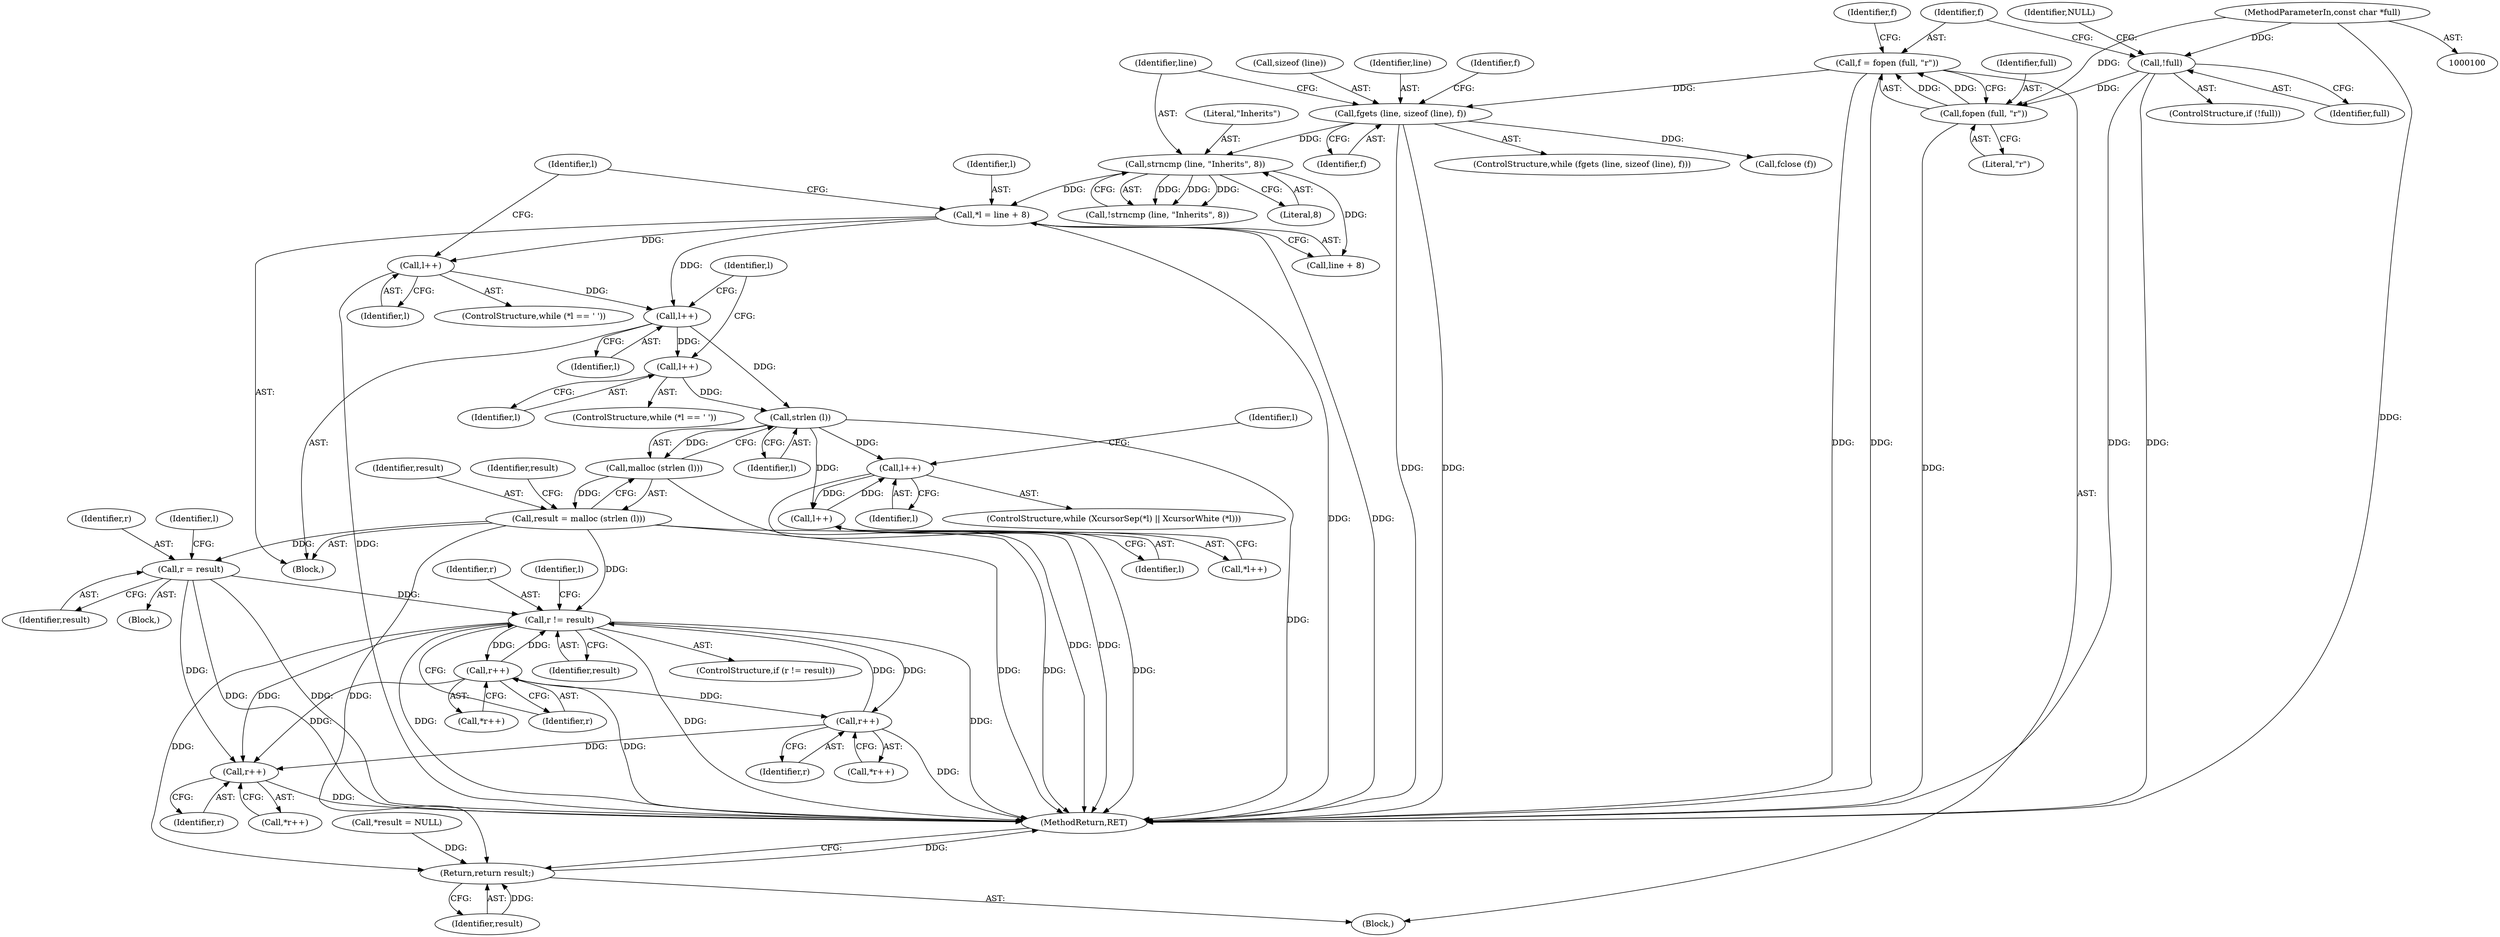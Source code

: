 digraph "0_xcursor_897213f36baf6926daf6d192c709cf627aa5fd05@API" {
"1000168" [label="(Call,strlen (l))"];
"1000163" [label="(Call,l++)"];
"1000156" [label="(Call,l++)"];
"1000148" [label="(Call,l++)"];
"1000137" [label="(Call,*l = line + 8)"];
"1000131" [label="(Call,strncmp (line, \"Inherits\", 8))"];
"1000123" [label="(Call,fgets (line, sizeof (line), f))"];
"1000114" [label="(Call,f = fopen (full, \"r\"))"];
"1000116" [label="(Call,fopen (full, \"r\"))"];
"1000110" [label="(Call,!full)"];
"1000101" [label="(MethodParameterIn,const char *full)"];
"1000167" [label="(Call,malloc (strlen (l)))"];
"1000165" [label="(Call,result = malloc (strlen (l)))"];
"1000173" [label="(Call,r = result)"];
"1000196" [label="(Call,r != result)"];
"1000201" [label="(Call,r++)"];
"1000219" [label="(Call,r++)"];
"1000226" [label="(Call,r++)"];
"1000232" [label="(Return,return result;)"];
"1000188" [label="(Call,l++)"];
"1000222" [label="(Call,l++)"];
"1000109" [label="(ControlStructure,if (!full))"];
"1000122" [label="(ControlStructure,while (fgets (line, sizeof (line), f)))"];
"1000226" [label="(Call,r++)"];
"1000117" [label="(Identifier,full)"];
"1000143" [label="(ControlStructure,while (*l == ' '))"];
"1000175" [label="(Identifier,result)"];
"1000180" [label="(ControlStructure,while (XcursorSep(*l) || XcursorWhite (*l)))"];
"1000230" [label="(Call,fclose (f))"];
"1000222" [label="(Call,l++)"];
"1000161" [label="(Identifier,l)"];
"1000116" [label="(Call,fopen (full, \"r\"))"];
"1000118" [label="(Literal,\"r\")"];
"1000105" [label="(Call,*result = NULL)"];
"1000218" [label="(Call,*r++)"];
"1000184" [label="(Identifier,l)"];
"1000169" [label="(Identifier,l)"];
"1000231" [label="(Identifier,f)"];
"1000133" [label="(Literal,\"Inherits\")"];
"1000166" [label="(Identifier,result)"];
"1000139" [label="(Call,line + 8)"];
"1000233" [label="(Identifier,result)"];
"1000110" [label="(Call,!full)"];
"1000131" [label="(Call,strncmp (line, \"Inherits\", 8))"];
"1000134" [label="(Literal,8)"];
"1000120" [label="(Identifier,f)"];
"1000130" [label="(Call,!strncmp (line, \"Inherits\", 8))"];
"1000102" [label="(Block,)"];
"1000221" [label="(Call,*l++)"];
"1000111" [label="(Identifier,full)"];
"1000135" [label="(Block,)"];
"1000174" [label="(Identifier,r)"];
"1000114" [label="(Call,f = fopen (full, \"r\"))"];
"1000165" [label="(Call,result = malloc (strlen (l)))"];
"1000137" [label="(Call,*l = line + 8)"];
"1000171" [label="(Identifier,result)"];
"1000156" [label="(Call,l++)"];
"1000157" [label="(Identifier,l)"];
"1000125" [label="(Call,sizeof (line))"];
"1000200" [label="(Call,*r++)"];
"1000225" [label="(Call,*r++)"];
"1000197" [label="(Identifier,r)"];
"1000223" [label="(Identifier,l)"];
"1000220" [label="(Identifier,r)"];
"1000173" [label="(Call,r = result)"];
"1000207" [label="(Identifier,l)"];
"1000167" [label="(Call,malloc (strlen (l)))"];
"1000198" [label="(Identifier,result)"];
"1000189" [label="(Identifier,l)"];
"1000195" [label="(ControlStructure,if (r != result))"];
"1000138" [label="(Identifier,l)"];
"1000101" [label="(MethodParameterIn,const char *full)"];
"1000113" [label="(Identifier,NULL)"];
"1000178" [label="(Identifier,l)"];
"1000123" [label="(Call,fgets (line, sizeof (line), f))"];
"1000234" [label="(MethodReturn,RET)"];
"1000149" [label="(Identifier,l)"];
"1000196" [label="(Call,r != result)"];
"1000115" [label="(Identifier,f)"];
"1000124" [label="(Identifier,line)"];
"1000158" [label="(ControlStructure,while (*l == ' '))"];
"1000232" [label="(Return,return result;)"];
"1000127" [label="(Identifier,f)"];
"1000168" [label="(Call,strlen (l))"];
"1000202" [label="(Identifier,r)"];
"1000188" [label="(Call,l++)"];
"1000146" [label="(Identifier,l)"];
"1000219" [label="(Call,r++)"];
"1000148" [label="(Call,l++)"];
"1000163" [label="(Call,l++)"];
"1000201" [label="(Call,r++)"];
"1000132" [label="(Identifier,line)"];
"1000164" [label="(Identifier,l)"];
"1000227" [label="(Identifier,r)"];
"1000172" [label="(Block,)"];
"1000168" -> "1000167"  [label="AST: "];
"1000168" -> "1000169"  [label="CFG: "];
"1000169" -> "1000168"  [label="AST: "];
"1000167" -> "1000168"  [label="CFG: "];
"1000168" -> "1000234"  [label="DDG: "];
"1000168" -> "1000167"  [label="DDG: "];
"1000163" -> "1000168"  [label="DDG: "];
"1000156" -> "1000168"  [label="DDG: "];
"1000168" -> "1000188"  [label="DDG: "];
"1000168" -> "1000222"  [label="DDG: "];
"1000163" -> "1000158"  [label="AST: "];
"1000163" -> "1000164"  [label="CFG: "];
"1000164" -> "1000163"  [label="AST: "];
"1000161" -> "1000163"  [label="CFG: "];
"1000156" -> "1000163"  [label="DDG: "];
"1000156" -> "1000135"  [label="AST: "];
"1000156" -> "1000157"  [label="CFG: "];
"1000157" -> "1000156"  [label="AST: "];
"1000161" -> "1000156"  [label="CFG: "];
"1000148" -> "1000156"  [label="DDG: "];
"1000137" -> "1000156"  [label="DDG: "];
"1000148" -> "1000143"  [label="AST: "];
"1000148" -> "1000149"  [label="CFG: "];
"1000149" -> "1000148"  [label="AST: "];
"1000146" -> "1000148"  [label="CFG: "];
"1000148" -> "1000234"  [label="DDG: "];
"1000137" -> "1000148"  [label="DDG: "];
"1000137" -> "1000135"  [label="AST: "];
"1000137" -> "1000139"  [label="CFG: "];
"1000138" -> "1000137"  [label="AST: "];
"1000139" -> "1000137"  [label="AST: "];
"1000146" -> "1000137"  [label="CFG: "];
"1000137" -> "1000234"  [label="DDG: "];
"1000137" -> "1000234"  [label="DDG: "];
"1000131" -> "1000137"  [label="DDG: "];
"1000131" -> "1000130"  [label="AST: "];
"1000131" -> "1000134"  [label="CFG: "];
"1000132" -> "1000131"  [label="AST: "];
"1000133" -> "1000131"  [label="AST: "];
"1000134" -> "1000131"  [label="AST: "];
"1000130" -> "1000131"  [label="CFG: "];
"1000131" -> "1000130"  [label="DDG: "];
"1000131" -> "1000130"  [label="DDG: "];
"1000131" -> "1000130"  [label="DDG: "];
"1000123" -> "1000131"  [label="DDG: "];
"1000131" -> "1000139"  [label="DDG: "];
"1000123" -> "1000122"  [label="AST: "];
"1000123" -> "1000127"  [label="CFG: "];
"1000124" -> "1000123"  [label="AST: "];
"1000125" -> "1000123"  [label="AST: "];
"1000127" -> "1000123"  [label="AST: "];
"1000132" -> "1000123"  [label="CFG: "];
"1000231" -> "1000123"  [label="CFG: "];
"1000123" -> "1000234"  [label="DDG: "];
"1000123" -> "1000234"  [label="DDG: "];
"1000114" -> "1000123"  [label="DDG: "];
"1000123" -> "1000230"  [label="DDG: "];
"1000114" -> "1000102"  [label="AST: "];
"1000114" -> "1000116"  [label="CFG: "];
"1000115" -> "1000114"  [label="AST: "];
"1000116" -> "1000114"  [label="AST: "];
"1000120" -> "1000114"  [label="CFG: "];
"1000114" -> "1000234"  [label="DDG: "];
"1000114" -> "1000234"  [label="DDG: "];
"1000116" -> "1000114"  [label="DDG: "];
"1000116" -> "1000114"  [label="DDG: "];
"1000116" -> "1000118"  [label="CFG: "];
"1000117" -> "1000116"  [label="AST: "];
"1000118" -> "1000116"  [label="AST: "];
"1000116" -> "1000234"  [label="DDG: "];
"1000110" -> "1000116"  [label="DDG: "];
"1000101" -> "1000116"  [label="DDG: "];
"1000110" -> "1000109"  [label="AST: "];
"1000110" -> "1000111"  [label="CFG: "];
"1000111" -> "1000110"  [label="AST: "];
"1000113" -> "1000110"  [label="CFG: "];
"1000115" -> "1000110"  [label="CFG: "];
"1000110" -> "1000234"  [label="DDG: "];
"1000110" -> "1000234"  [label="DDG: "];
"1000101" -> "1000110"  [label="DDG: "];
"1000101" -> "1000100"  [label="AST: "];
"1000101" -> "1000234"  [label="DDG: "];
"1000167" -> "1000165"  [label="AST: "];
"1000165" -> "1000167"  [label="CFG: "];
"1000167" -> "1000234"  [label="DDG: "];
"1000167" -> "1000165"  [label="DDG: "];
"1000165" -> "1000135"  [label="AST: "];
"1000166" -> "1000165"  [label="AST: "];
"1000171" -> "1000165"  [label="CFG: "];
"1000165" -> "1000234"  [label="DDG: "];
"1000165" -> "1000234"  [label="DDG: "];
"1000165" -> "1000173"  [label="DDG: "];
"1000165" -> "1000196"  [label="DDG: "];
"1000165" -> "1000232"  [label="DDG: "];
"1000173" -> "1000172"  [label="AST: "];
"1000173" -> "1000175"  [label="CFG: "];
"1000174" -> "1000173"  [label="AST: "];
"1000175" -> "1000173"  [label="AST: "];
"1000178" -> "1000173"  [label="CFG: "];
"1000173" -> "1000234"  [label="DDG: "];
"1000173" -> "1000234"  [label="DDG: "];
"1000173" -> "1000196"  [label="DDG: "];
"1000173" -> "1000226"  [label="DDG: "];
"1000196" -> "1000195"  [label="AST: "];
"1000196" -> "1000198"  [label="CFG: "];
"1000197" -> "1000196"  [label="AST: "];
"1000198" -> "1000196"  [label="AST: "];
"1000202" -> "1000196"  [label="CFG: "];
"1000207" -> "1000196"  [label="CFG: "];
"1000196" -> "1000234"  [label="DDG: "];
"1000196" -> "1000234"  [label="DDG: "];
"1000196" -> "1000234"  [label="DDG: "];
"1000219" -> "1000196"  [label="DDG: "];
"1000201" -> "1000196"  [label="DDG: "];
"1000196" -> "1000201"  [label="DDG: "];
"1000196" -> "1000219"  [label="DDG: "];
"1000196" -> "1000226"  [label="DDG: "];
"1000196" -> "1000232"  [label="DDG: "];
"1000201" -> "1000200"  [label="AST: "];
"1000201" -> "1000202"  [label="CFG: "];
"1000202" -> "1000201"  [label="AST: "];
"1000200" -> "1000201"  [label="CFG: "];
"1000201" -> "1000234"  [label="DDG: "];
"1000201" -> "1000219"  [label="DDG: "];
"1000201" -> "1000226"  [label="DDG: "];
"1000219" -> "1000218"  [label="AST: "];
"1000219" -> "1000220"  [label="CFG: "];
"1000220" -> "1000219"  [label="AST: "];
"1000218" -> "1000219"  [label="CFG: "];
"1000219" -> "1000234"  [label="DDG: "];
"1000219" -> "1000226"  [label="DDG: "];
"1000226" -> "1000225"  [label="AST: "];
"1000226" -> "1000227"  [label="CFG: "];
"1000227" -> "1000226"  [label="AST: "];
"1000225" -> "1000226"  [label="CFG: "];
"1000226" -> "1000234"  [label="DDG: "];
"1000232" -> "1000102"  [label="AST: "];
"1000232" -> "1000233"  [label="CFG: "];
"1000233" -> "1000232"  [label="AST: "];
"1000234" -> "1000232"  [label="CFG: "];
"1000232" -> "1000234"  [label="DDG: "];
"1000233" -> "1000232"  [label="DDG: "];
"1000105" -> "1000232"  [label="DDG: "];
"1000188" -> "1000180"  [label="AST: "];
"1000188" -> "1000189"  [label="CFG: "];
"1000189" -> "1000188"  [label="AST: "];
"1000184" -> "1000188"  [label="CFG: "];
"1000188" -> "1000234"  [label="DDG: "];
"1000222" -> "1000188"  [label="DDG: "];
"1000188" -> "1000222"  [label="DDG: "];
"1000222" -> "1000221"  [label="AST: "];
"1000222" -> "1000223"  [label="CFG: "];
"1000223" -> "1000222"  [label="AST: "];
"1000221" -> "1000222"  [label="CFG: "];
"1000222" -> "1000234"  [label="DDG: "];
}
